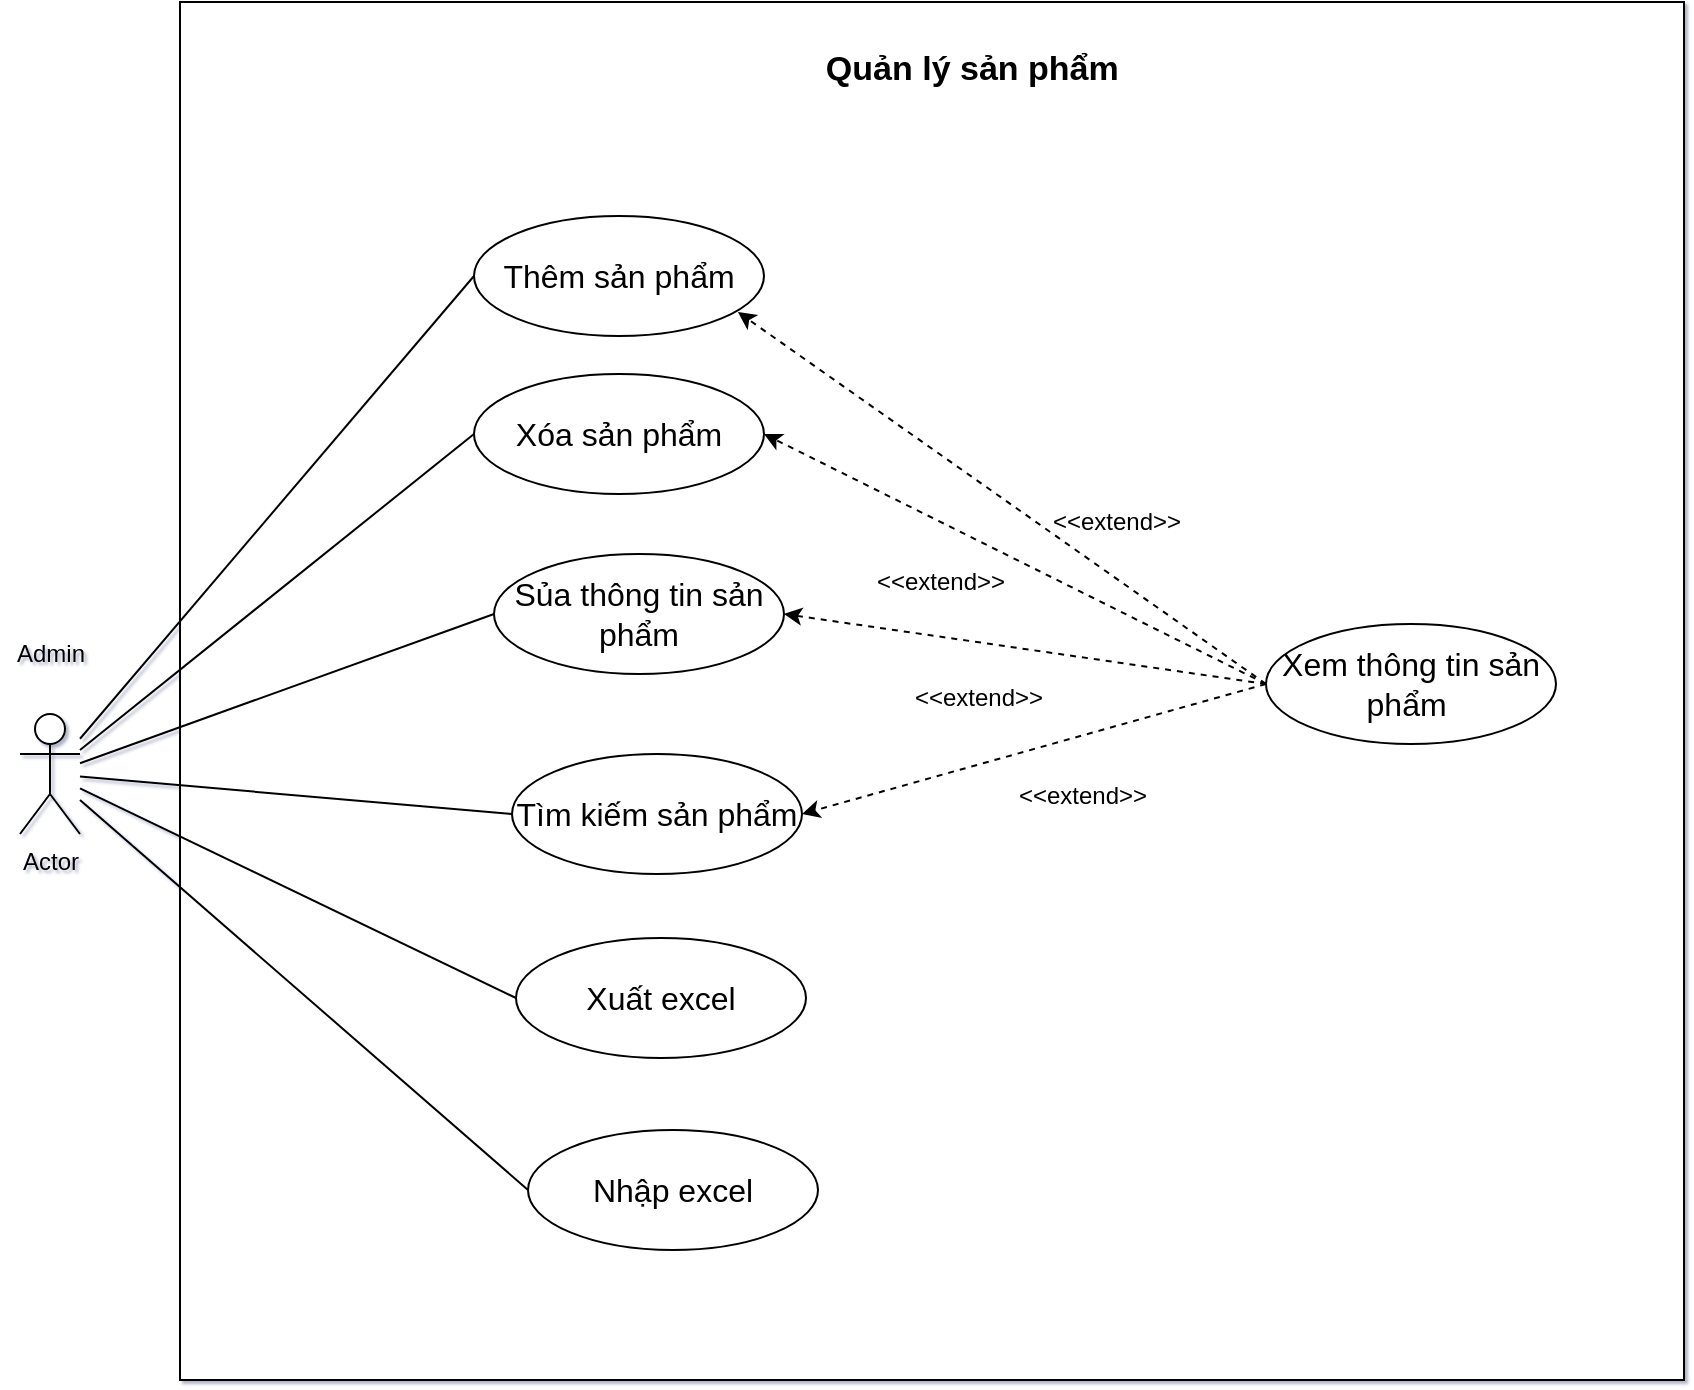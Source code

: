 <mxfile version="15.4.0" type="device"><diagram id="FPRU19w8vtG-u4lyL2q_" name="Page-1"><mxGraphModel dx="1326" dy="806" grid="0" gridSize="10" guides="1" tooltips="1" connect="1" arrows="1" fold="1" page="0" pageScale="1" pageWidth="850" pageHeight="1100" math="0" shadow="1"><root><mxCell id="0"/><mxCell id="1" parent="0"/><mxCell id="AxLB39r1s1Wpq-mFvBx0-1" value="" style="rounded=0;whiteSpace=wrap;html=1;" parent="1" vertex="1"><mxGeometry x="140" y="44" width="752" height="689" as="geometry"/></mxCell><mxCell id="2cFlWOQReNY7OcF21Pvg-1" style="rounded=0;orthogonalLoop=1;jettySize=auto;html=1;entryX=0;entryY=0.5;entryDx=0;entryDy=0;endArrow=none;endFill=0;" parent="1" source="HO5AWl_T4PgT1XUFwig3-1" target="_5qItTllgWtr-zjtKYtc-3" edge="1"><mxGeometry relative="1" as="geometry"><mxPoint x="128" y="475" as="targetPoint"/></mxGeometry></mxCell><mxCell id="2cFlWOQReNY7OcF21Pvg-6" style="edgeStyle=none;rounded=0;orthogonalLoop=1;jettySize=auto;html=1;entryX=0;entryY=0.5;entryDx=0;entryDy=0;endArrow=none;endFill=0;" parent="1" source="HO5AWl_T4PgT1XUFwig3-1" target="_5qItTllgWtr-zjtKYtc-2" edge="1"><mxGeometry relative="1" as="geometry"/></mxCell><mxCell id="2cFlWOQReNY7OcF21Pvg-7" style="edgeStyle=none;rounded=0;orthogonalLoop=1;jettySize=auto;html=1;entryX=0;entryY=0.5;entryDx=0;entryDy=0;endArrow=none;endFill=0;" parent="1" source="HO5AWl_T4PgT1XUFwig3-1" target="_5qItTllgWtr-zjtKYtc-4" edge="1"><mxGeometry relative="1" as="geometry"/></mxCell><mxCell id="2cFlWOQReNY7OcF21Pvg-8" style="edgeStyle=none;rounded=0;orthogonalLoop=1;jettySize=auto;html=1;entryX=0;entryY=0.5;entryDx=0;entryDy=0;endArrow=none;endFill=0;" parent="1" source="HO5AWl_T4PgT1XUFwig3-1" target="2cFlWOQReNY7OcF21Pvg-3" edge="1"><mxGeometry relative="1" as="geometry"/></mxCell><mxCell id="2cFlWOQReNY7OcF21Pvg-9" style="edgeStyle=none;rounded=0;orthogonalLoop=1;jettySize=auto;html=1;entryX=0;entryY=0.5;entryDx=0;entryDy=0;endArrow=none;endFill=0;" parent="1" source="HO5AWl_T4PgT1XUFwig3-1" target="2cFlWOQReNY7OcF21Pvg-2" edge="1"><mxGeometry relative="1" as="geometry"/></mxCell><mxCell id="2cFlWOQReNY7OcF21Pvg-10" style="edgeStyle=none;rounded=0;orthogonalLoop=1;jettySize=auto;html=1;entryX=0;entryY=0.5;entryDx=0;entryDy=0;endArrow=none;endFill=0;" parent="1" source="HO5AWl_T4PgT1XUFwig3-1" target="2cFlWOQReNY7OcF21Pvg-5" edge="1"><mxGeometry relative="1" as="geometry"/></mxCell><mxCell id="HO5AWl_T4PgT1XUFwig3-1" value="Actor" style="shape=umlActor;verticalLabelPosition=bottom;verticalAlign=top;html=1;outlineConnect=0;" parent="1" vertex="1"><mxGeometry x="60" y="400" width="30" height="60" as="geometry"/></mxCell><mxCell id="_5qItTllgWtr-zjtKYtc-2" value="Xóa sản phẩm" style="ellipse;whiteSpace=wrap;html=1;fontSize=16;" parent="1" vertex="1"><mxGeometry x="287.0" y="230" width="145" height="60" as="geometry"/></mxCell><mxCell id="_5qItTllgWtr-zjtKYtc-3" value="Thêm sản phẩm" style="ellipse;whiteSpace=wrap;html=1;fontSize=16;" parent="1" vertex="1"><mxGeometry x="287" y="151" width="145" height="60" as="geometry"/></mxCell><mxCell id="_5qItTllgWtr-zjtKYtc-4" value="Sủa thông tin sản phẩm" style="ellipse;whiteSpace=wrap;html=1;fontSize=16;" parent="1" vertex="1"><mxGeometry x="297" y="320" width="145" height="60" as="geometry"/></mxCell><mxCell id="AxLB39r1s1Wpq-mFvBx0-2" value="&lt;font style=&quot;font-size: 17px&quot;&gt;&lt;b&gt;Quản lý sản phẩm&amp;nbsp;&lt;/b&gt;&lt;/font&gt;" style="text;html=1;strokeColor=none;fillColor=none;align=center;verticalAlign=middle;whiteSpace=wrap;rounded=0;" parent="1" vertex="1"><mxGeometry x="446" y="63" width="185" height="30" as="geometry"/></mxCell><mxCell id="AxLB39r1s1Wpq-mFvBx0-7" value="Admin" style="text;html=1;align=center;verticalAlign=middle;resizable=0;points=[];autosize=1;strokeColor=none;fillColor=none;" parent="1" vertex="1"><mxGeometry x="50" y="360" width="50" height="20" as="geometry"/></mxCell><mxCell id="2cFlWOQReNY7OcF21Pvg-2" value="Xuất excel" style="ellipse;whiteSpace=wrap;html=1;fontSize=16;" parent="1" vertex="1"><mxGeometry x="308" y="512" width="145" height="60" as="geometry"/></mxCell><mxCell id="2cFlWOQReNY7OcF21Pvg-3" value="Tìm kiếm sản phẩm" style="ellipse;whiteSpace=wrap;html=1;fontSize=16;" parent="1" vertex="1"><mxGeometry x="306" y="420" width="145" height="60" as="geometry"/></mxCell><mxCell id="2cFlWOQReNY7OcF21Pvg-5" value="Nhập excel" style="ellipse;whiteSpace=wrap;html=1;fontSize=16;" parent="1" vertex="1"><mxGeometry x="314" y="608" width="145" height="60" as="geometry"/></mxCell><mxCell id="okJ5ayemI0LEbPHE-bK8-3" style="edgeStyle=none;rounded=0;orthogonalLoop=1;jettySize=auto;html=1;entryX=0.91;entryY=0.8;entryDx=0;entryDy=0;exitX=0;exitY=0.5;exitDx=0;exitDy=0;dashed=1;entryPerimeter=0;" parent="1" source="okJ5ayemI0LEbPHE-bK8-1" target="_5qItTllgWtr-zjtKYtc-3" edge="1"><mxGeometry relative="1" as="geometry"/></mxCell><mxCell id="okJ5ayemI0LEbPHE-bK8-4" style="edgeStyle=none;rounded=0;orthogonalLoop=1;jettySize=auto;html=1;entryX=1;entryY=0.5;entryDx=0;entryDy=0;dashed=1;exitX=0;exitY=0.5;exitDx=0;exitDy=0;" parent="1" source="okJ5ayemI0LEbPHE-bK8-1" target="_5qItTllgWtr-zjtKYtc-4" edge="1"><mxGeometry relative="1" as="geometry"/></mxCell><mxCell id="okJ5ayemI0LEbPHE-bK8-5" style="edgeStyle=none;rounded=0;orthogonalLoop=1;jettySize=auto;html=1;entryX=1;entryY=0.5;entryDx=0;entryDy=0;dashed=1;exitX=0;exitY=0.5;exitDx=0;exitDy=0;" parent="1" source="okJ5ayemI0LEbPHE-bK8-1" target="_5qItTllgWtr-zjtKYtc-2" edge="1"><mxGeometry relative="1" as="geometry"/></mxCell><mxCell id="okJ5ayemI0LEbPHE-bK8-6" style="edgeStyle=none;rounded=0;orthogonalLoop=1;jettySize=auto;html=1;entryX=1;entryY=0.5;entryDx=0;entryDy=0;dashed=1;exitX=0;exitY=0.5;exitDx=0;exitDy=0;" parent="1" source="okJ5ayemI0LEbPHE-bK8-1" target="2cFlWOQReNY7OcF21Pvg-3" edge="1"><mxGeometry relative="1" as="geometry"/></mxCell><mxCell id="okJ5ayemI0LEbPHE-bK8-1" value="Xem thông tin sản phẩm&amp;nbsp;" style="ellipse;whiteSpace=wrap;html=1;fontSize=16;" parent="1" vertex="1"><mxGeometry x="683" y="355" width="145" height="60" as="geometry"/></mxCell><mxCell id="okJ5ayemI0LEbPHE-bK8-7" value="&amp;lt;&amp;lt;extend&amp;gt;&amp;gt;" style="text;html=1;align=center;verticalAlign=middle;resizable=0;points=[];autosize=1;strokeColor=none;fillColor=none;" parent="1" vertex="1"><mxGeometry x="480" y="324" width="80" height="20" as="geometry"/></mxCell><mxCell id="okJ5ayemI0LEbPHE-bK8-8" value="&amp;lt;&amp;lt;extend&amp;gt;&amp;gt;" style="text;html=1;align=center;verticalAlign=middle;resizable=0;points=[];autosize=1;strokeColor=none;fillColor=none;" parent="1" vertex="1"><mxGeometry x="568" y="294" width="80" height="20" as="geometry"/></mxCell><mxCell id="okJ5ayemI0LEbPHE-bK8-9" value="&amp;lt;&amp;lt;extend&amp;gt;&amp;gt;" style="text;html=1;align=center;verticalAlign=middle;resizable=0;points=[];autosize=1;strokeColor=none;fillColor=none;" parent="1" vertex="1"><mxGeometry x="498.5" y="382" width="80" height="20" as="geometry"/></mxCell><mxCell id="okJ5ayemI0LEbPHE-bK8-10" value="&amp;lt;&amp;lt;extend&amp;gt;&amp;gt;" style="text;html=1;align=center;verticalAlign=middle;resizable=0;points=[];autosize=1;strokeColor=none;fillColor=none;" parent="1" vertex="1"><mxGeometry x="551" y="431" width="80" height="20" as="geometry"/></mxCell></root></mxGraphModel></diagram></mxfile>